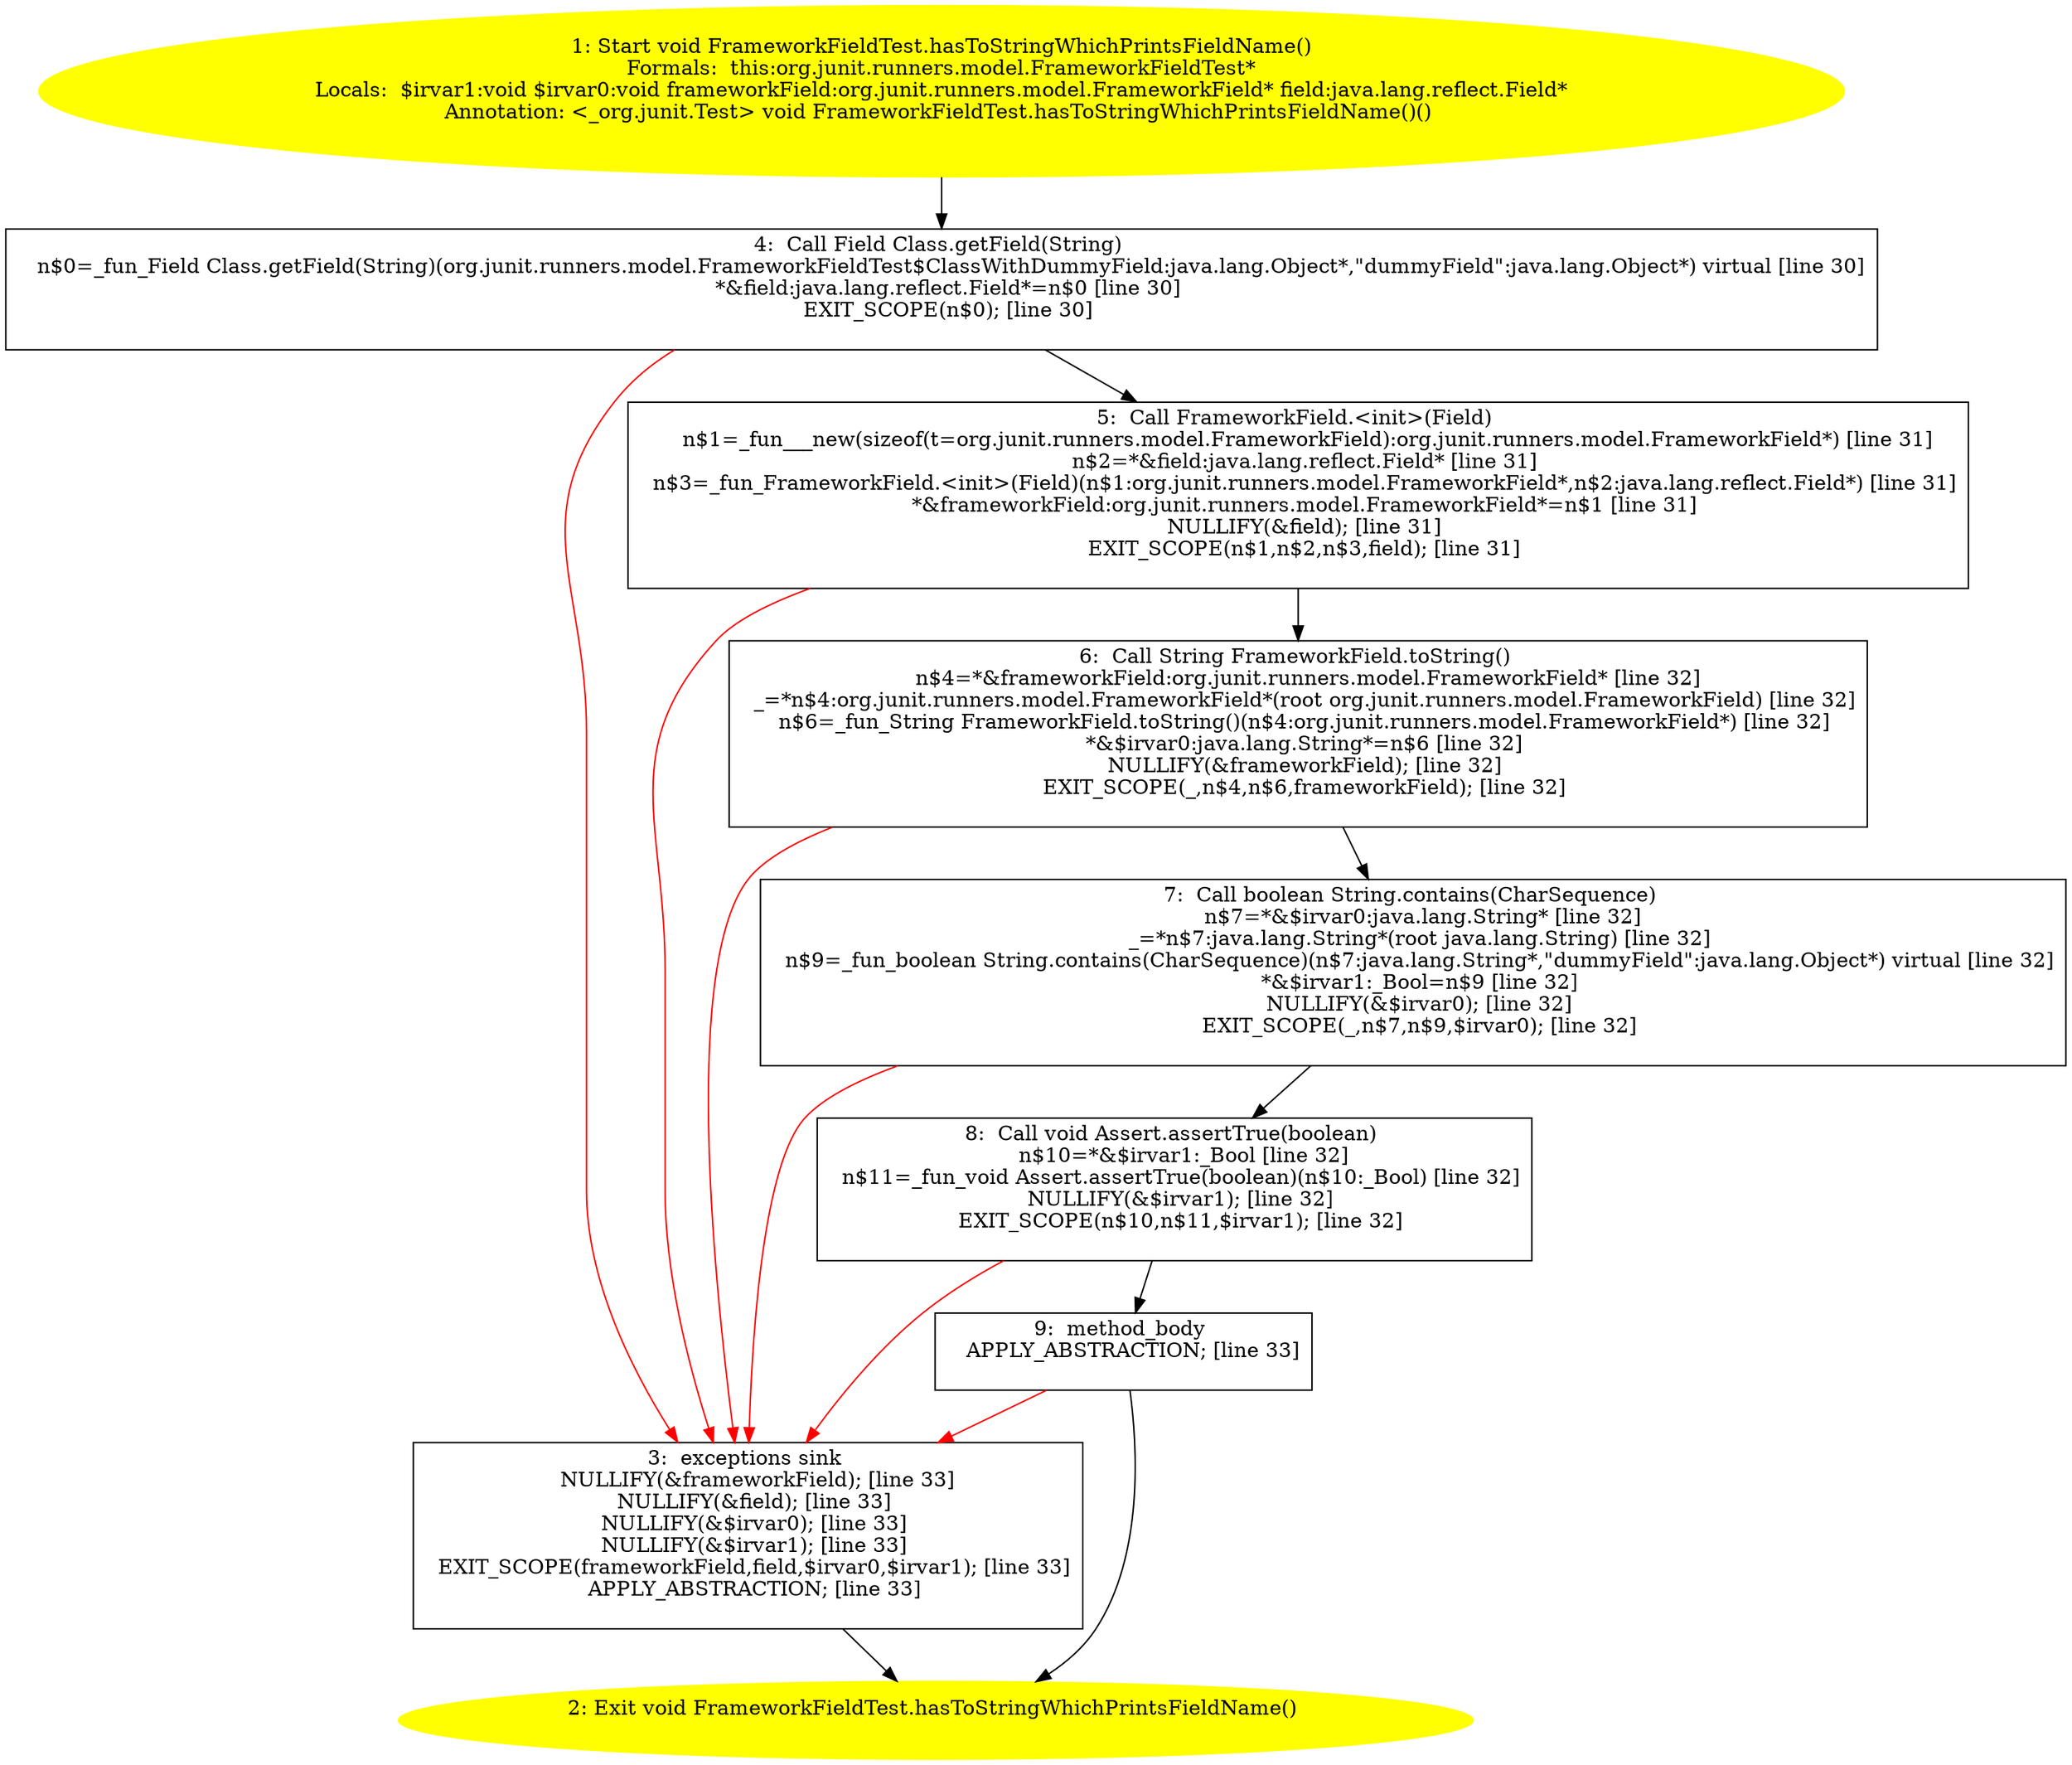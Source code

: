 /* @generated */
digraph cfg {
"org.junit.runners.model.FrameworkFieldTest.hasToStringWhichPrintsFieldName():void.661085816a41306cdc635ffcc7e55b77_1" [label="1: Start void FrameworkFieldTest.hasToStringWhichPrintsFieldName()\nFormals:  this:org.junit.runners.model.FrameworkFieldTest*\nLocals:  $irvar1:void $irvar0:void frameworkField:org.junit.runners.model.FrameworkField* field:java.lang.reflect.Field*\nAnnotation: <_org.junit.Test> void FrameworkFieldTest.hasToStringWhichPrintsFieldName()() \n  " color=yellow style=filled]
	

	 "org.junit.runners.model.FrameworkFieldTest.hasToStringWhichPrintsFieldName():void.661085816a41306cdc635ffcc7e55b77_1" -> "org.junit.runners.model.FrameworkFieldTest.hasToStringWhichPrintsFieldName():void.661085816a41306cdc635ffcc7e55b77_4" ;
"org.junit.runners.model.FrameworkFieldTest.hasToStringWhichPrintsFieldName():void.661085816a41306cdc635ffcc7e55b77_2" [label="2: Exit void FrameworkFieldTest.hasToStringWhichPrintsFieldName() \n  " color=yellow style=filled]
	

"org.junit.runners.model.FrameworkFieldTest.hasToStringWhichPrintsFieldName():void.661085816a41306cdc635ffcc7e55b77_3" [label="3:  exceptions sink \n   NULLIFY(&frameworkField); [line 33]\n  NULLIFY(&field); [line 33]\n  NULLIFY(&$irvar0); [line 33]\n  NULLIFY(&$irvar1); [line 33]\n  EXIT_SCOPE(frameworkField,field,$irvar0,$irvar1); [line 33]\n  APPLY_ABSTRACTION; [line 33]\n " shape="box"]
	

	 "org.junit.runners.model.FrameworkFieldTest.hasToStringWhichPrintsFieldName():void.661085816a41306cdc635ffcc7e55b77_3" -> "org.junit.runners.model.FrameworkFieldTest.hasToStringWhichPrintsFieldName():void.661085816a41306cdc635ffcc7e55b77_2" ;
"org.junit.runners.model.FrameworkFieldTest.hasToStringWhichPrintsFieldName():void.661085816a41306cdc635ffcc7e55b77_4" [label="4:  Call Field Class.getField(String) \n   n$0=_fun_Field Class.getField(String)(org.junit.runners.model.FrameworkFieldTest$ClassWithDummyField:java.lang.Object*,\"dummyField\":java.lang.Object*) virtual [line 30]\n  *&field:java.lang.reflect.Field*=n$0 [line 30]\n  EXIT_SCOPE(n$0); [line 30]\n " shape="box"]
	

	 "org.junit.runners.model.FrameworkFieldTest.hasToStringWhichPrintsFieldName():void.661085816a41306cdc635ffcc7e55b77_4" -> "org.junit.runners.model.FrameworkFieldTest.hasToStringWhichPrintsFieldName():void.661085816a41306cdc635ffcc7e55b77_5" ;
	 "org.junit.runners.model.FrameworkFieldTest.hasToStringWhichPrintsFieldName():void.661085816a41306cdc635ffcc7e55b77_4" -> "org.junit.runners.model.FrameworkFieldTest.hasToStringWhichPrintsFieldName():void.661085816a41306cdc635ffcc7e55b77_3" [color="red" ];
"org.junit.runners.model.FrameworkFieldTest.hasToStringWhichPrintsFieldName():void.661085816a41306cdc635ffcc7e55b77_5" [label="5:  Call FrameworkField.<init>(Field) \n   n$1=_fun___new(sizeof(t=org.junit.runners.model.FrameworkField):org.junit.runners.model.FrameworkField*) [line 31]\n  n$2=*&field:java.lang.reflect.Field* [line 31]\n  n$3=_fun_FrameworkField.<init>(Field)(n$1:org.junit.runners.model.FrameworkField*,n$2:java.lang.reflect.Field*) [line 31]\n  *&frameworkField:org.junit.runners.model.FrameworkField*=n$1 [line 31]\n  NULLIFY(&field); [line 31]\n  EXIT_SCOPE(n$1,n$2,n$3,field); [line 31]\n " shape="box"]
	

	 "org.junit.runners.model.FrameworkFieldTest.hasToStringWhichPrintsFieldName():void.661085816a41306cdc635ffcc7e55b77_5" -> "org.junit.runners.model.FrameworkFieldTest.hasToStringWhichPrintsFieldName():void.661085816a41306cdc635ffcc7e55b77_6" ;
	 "org.junit.runners.model.FrameworkFieldTest.hasToStringWhichPrintsFieldName():void.661085816a41306cdc635ffcc7e55b77_5" -> "org.junit.runners.model.FrameworkFieldTest.hasToStringWhichPrintsFieldName():void.661085816a41306cdc635ffcc7e55b77_3" [color="red" ];
"org.junit.runners.model.FrameworkFieldTest.hasToStringWhichPrintsFieldName():void.661085816a41306cdc635ffcc7e55b77_6" [label="6:  Call String FrameworkField.toString() \n   n$4=*&frameworkField:org.junit.runners.model.FrameworkField* [line 32]\n  _=*n$4:org.junit.runners.model.FrameworkField*(root org.junit.runners.model.FrameworkField) [line 32]\n  n$6=_fun_String FrameworkField.toString()(n$4:org.junit.runners.model.FrameworkField*) [line 32]\n  *&$irvar0:java.lang.String*=n$6 [line 32]\n  NULLIFY(&frameworkField); [line 32]\n  EXIT_SCOPE(_,n$4,n$6,frameworkField); [line 32]\n " shape="box"]
	

	 "org.junit.runners.model.FrameworkFieldTest.hasToStringWhichPrintsFieldName():void.661085816a41306cdc635ffcc7e55b77_6" -> "org.junit.runners.model.FrameworkFieldTest.hasToStringWhichPrintsFieldName():void.661085816a41306cdc635ffcc7e55b77_7" ;
	 "org.junit.runners.model.FrameworkFieldTest.hasToStringWhichPrintsFieldName():void.661085816a41306cdc635ffcc7e55b77_6" -> "org.junit.runners.model.FrameworkFieldTest.hasToStringWhichPrintsFieldName():void.661085816a41306cdc635ffcc7e55b77_3" [color="red" ];
"org.junit.runners.model.FrameworkFieldTest.hasToStringWhichPrintsFieldName():void.661085816a41306cdc635ffcc7e55b77_7" [label="7:  Call boolean String.contains(CharSequence) \n   n$7=*&$irvar0:java.lang.String* [line 32]\n  _=*n$7:java.lang.String*(root java.lang.String) [line 32]\n  n$9=_fun_boolean String.contains(CharSequence)(n$7:java.lang.String*,\"dummyField\":java.lang.Object*) virtual [line 32]\n  *&$irvar1:_Bool=n$9 [line 32]\n  NULLIFY(&$irvar0); [line 32]\n  EXIT_SCOPE(_,n$7,n$9,$irvar0); [line 32]\n " shape="box"]
	

	 "org.junit.runners.model.FrameworkFieldTest.hasToStringWhichPrintsFieldName():void.661085816a41306cdc635ffcc7e55b77_7" -> "org.junit.runners.model.FrameworkFieldTest.hasToStringWhichPrintsFieldName():void.661085816a41306cdc635ffcc7e55b77_8" ;
	 "org.junit.runners.model.FrameworkFieldTest.hasToStringWhichPrintsFieldName():void.661085816a41306cdc635ffcc7e55b77_7" -> "org.junit.runners.model.FrameworkFieldTest.hasToStringWhichPrintsFieldName():void.661085816a41306cdc635ffcc7e55b77_3" [color="red" ];
"org.junit.runners.model.FrameworkFieldTest.hasToStringWhichPrintsFieldName():void.661085816a41306cdc635ffcc7e55b77_8" [label="8:  Call void Assert.assertTrue(boolean) \n   n$10=*&$irvar1:_Bool [line 32]\n  n$11=_fun_void Assert.assertTrue(boolean)(n$10:_Bool) [line 32]\n  NULLIFY(&$irvar1); [line 32]\n  EXIT_SCOPE(n$10,n$11,$irvar1); [line 32]\n " shape="box"]
	

	 "org.junit.runners.model.FrameworkFieldTest.hasToStringWhichPrintsFieldName():void.661085816a41306cdc635ffcc7e55b77_8" -> "org.junit.runners.model.FrameworkFieldTest.hasToStringWhichPrintsFieldName():void.661085816a41306cdc635ffcc7e55b77_9" ;
	 "org.junit.runners.model.FrameworkFieldTest.hasToStringWhichPrintsFieldName():void.661085816a41306cdc635ffcc7e55b77_8" -> "org.junit.runners.model.FrameworkFieldTest.hasToStringWhichPrintsFieldName():void.661085816a41306cdc635ffcc7e55b77_3" [color="red" ];
"org.junit.runners.model.FrameworkFieldTest.hasToStringWhichPrintsFieldName():void.661085816a41306cdc635ffcc7e55b77_9" [label="9:  method_body \n   APPLY_ABSTRACTION; [line 33]\n " shape="box"]
	

	 "org.junit.runners.model.FrameworkFieldTest.hasToStringWhichPrintsFieldName():void.661085816a41306cdc635ffcc7e55b77_9" -> "org.junit.runners.model.FrameworkFieldTest.hasToStringWhichPrintsFieldName():void.661085816a41306cdc635ffcc7e55b77_2" ;
	 "org.junit.runners.model.FrameworkFieldTest.hasToStringWhichPrintsFieldName():void.661085816a41306cdc635ffcc7e55b77_9" -> "org.junit.runners.model.FrameworkFieldTest.hasToStringWhichPrintsFieldName():void.661085816a41306cdc635ffcc7e55b77_3" [color="red" ];
}
